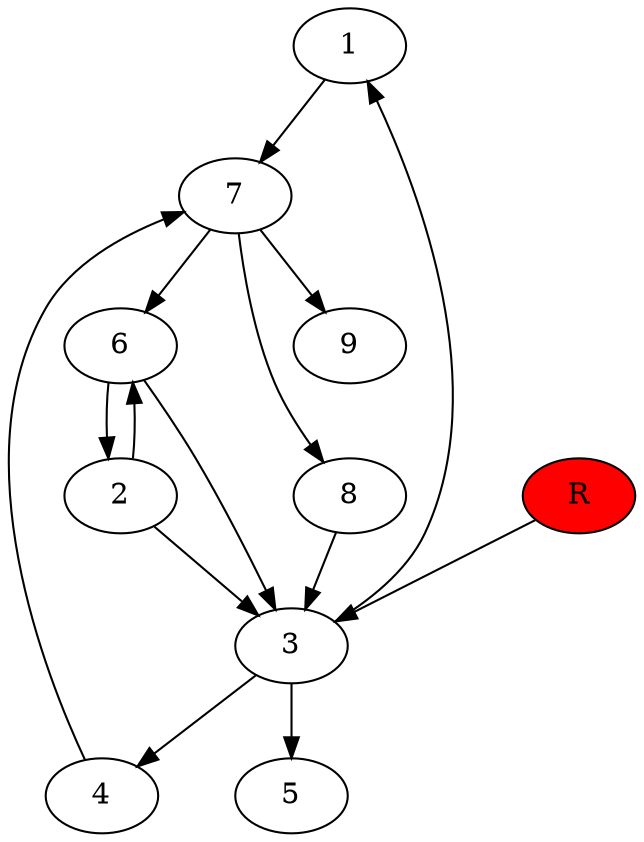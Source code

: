 digraph prb77447 {
	1
	2
	3
	4
	5
	6
	7
	8
	R [fillcolor="#ff0000" style=filled]
	1 -> 7
	2 -> 3
	2 -> 6
	3 -> 1
	3 -> 4
	3 -> 5
	4 -> 7
	6 -> 2
	6 -> 3
	7 -> 6
	7 -> 8
	7 -> 9
	8 -> 3
	R -> 3
}
